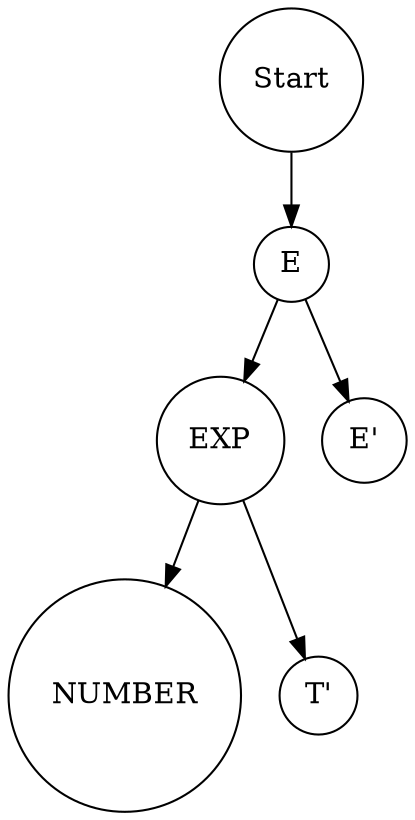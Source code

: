 digraph G {
            rankdir=TB; // Tree-like top-bottom orientation
            node [shape=circle];
              node0 [label="Start"];
  node0_0 [label="E"];
  node0 -> node0_0;
  node0_0_0 [label="EXP"];
  node0_0 -> node0_0_0;
  node0_0_0_0 [label="NUMBER"];
  node0_0_0 -> node0_0_0_0;
  node0_0_0_1 [label="T'"];
  node0_0_0 -> node0_0_0_1;
  node0_0_1 [label="E'"];
  node0_0 -> node0_0_1;
        }